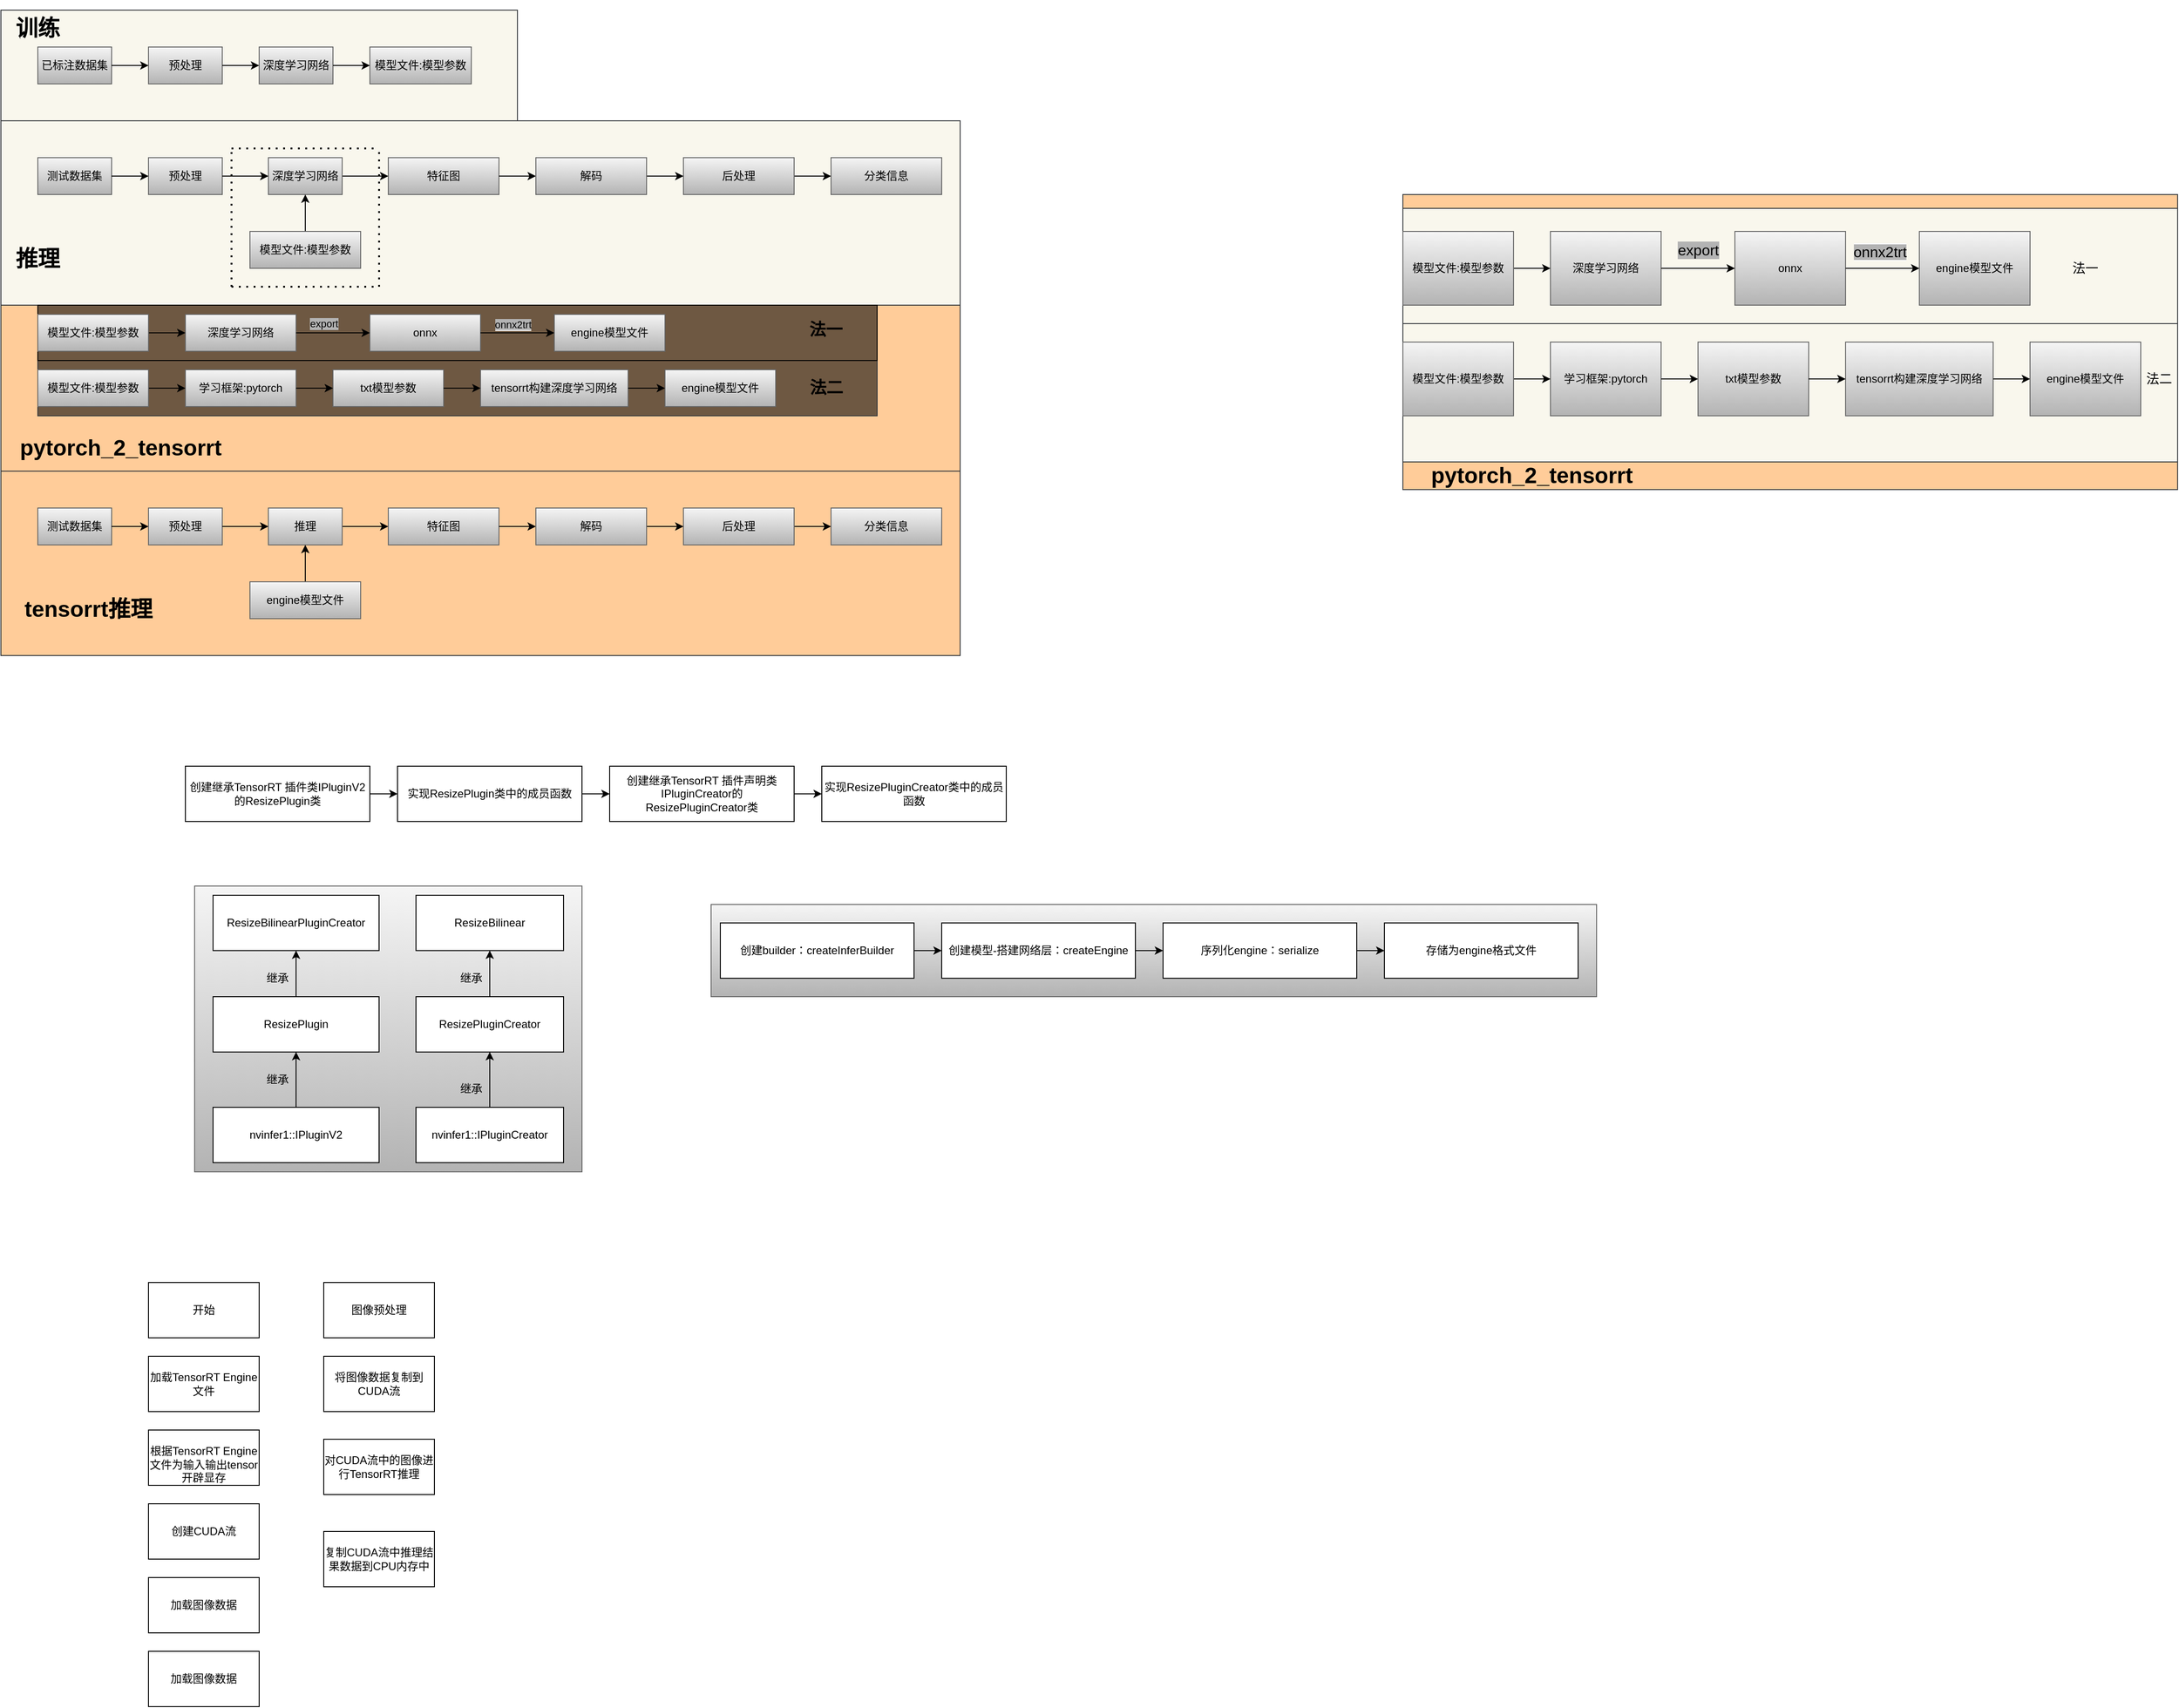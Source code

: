 <mxfile version="15.1.4" type="github">
  <diagram id="8UxI5zDDSqNZYO5CYFuw" name="第 1 页">
    <mxGraphModel dx="1198" dy="610" grid="1" gridSize="10" guides="1" tooltips="1" connect="1" arrows="1" fold="1" page="1" pageScale="1" pageWidth="3300" pageHeight="4681" math="0" shadow="0">
      <root>
        <mxCell id="0" />
        <mxCell id="1" parent="0" />
        <mxCell id="S02xbwRRGeU0A3v8oR35-12" value="" style="rounded=0;whiteSpace=wrap;html=1;gradientColor=#b3b3b3;fillColor=#f5f5f5;strokeColor=#666666;" parent="1" vertex="1">
          <mxGeometry x="970" y="1010" width="960" height="100" as="geometry" />
        </mxCell>
        <mxCell id="91bVKzT9zRqBgBeDqGgl-28" value="" style="group" parent="1" vertex="1" connectable="0">
          <mxGeometry x="200" y="40" width="560" height="120" as="geometry" />
        </mxCell>
        <mxCell id="91bVKzT9zRqBgBeDqGgl-25" value="" style="rounded=0;whiteSpace=wrap;html=1;fillColor=#f9f7ed;strokeColor=#36393d;" parent="91bVKzT9zRqBgBeDqGgl-28" vertex="1">
          <mxGeometry width="560" height="120" as="geometry" />
        </mxCell>
        <mxCell id="91bVKzT9zRqBgBeDqGgl-1" value="已标注数据集" style="rounded=0;whiteSpace=wrap;html=1;gradientColor=#b3b3b3;fillColor=#f5f5f5;strokeColor=#666666;" parent="91bVKzT9zRqBgBeDqGgl-28" vertex="1">
          <mxGeometry x="40" y="40" width="80" height="40" as="geometry" />
        </mxCell>
        <mxCell id="91bVKzT9zRqBgBeDqGgl-2" value="预处理" style="rounded=0;whiteSpace=wrap;html=1;gradientColor=#b3b3b3;fillColor=#f5f5f5;strokeColor=#666666;" parent="91bVKzT9zRqBgBeDqGgl-28" vertex="1">
          <mxGeometry x="160" y="40" width="80" height="40" as="geometry" />
        </mxCell>
        <mxCell id="91bVKzT9zRqBgBeDqGgl-6" value="" style="edgeStyle=orthogonalEdgeStyle;rounded=0;orthogonalLoop=1;jettySize=auto;html=1;" parent="91bVKzT9zRqBgBeDqGgl-28" source="91bVKzT9zRqBgBeDqGgl-1" target="91bVKzT9zRqBgBeDqGgl-2" edge="1">
          <mxGeometry relative="1" as="geometry" />
        </mxCell>
        <mxCell id="91bVKzT9zRqBgBeDqGgl-3" value="深度学习网络" style="rounded=0;whiteSpace=wrap;html=1;gradientColor=#b3b3b3;fillColor=#f5f5f5;strokeColor=#666666;" parent="91bVKzT9zRqBgBeDqGgl-28" vertex="1">
          <mxGeometry x="280" y="40" width="80" height="40" as="geometry" />
        </mxCell>
        <mxCell id="91bVKzT9zRqBgBeDqGgl-7" value="" style="edgeStyle=orthogonalEdgeStyle;rounded=0;orthogonalLoop=1;jettySize=auto;html=1;" parent="91bVKzT9zRqBgBeDqGgl-28" source="91bVKzT9zRqBgBeDqGgl-2" target="91bVKzT9zRqBgBeDqGgl-3" edge="1">
          <mxGeometry relative="1" as="geometry" />
        </mxCell>
        <mxCell id="91bVKzT9zRqBgBeDqGgl-4" value="模型文件:模型参数" style="rounded=0;whiteSpace=wrap;html=1;gradientColor=#b3b3b3;fillColor=#f5f5f5;strokeColor=#666666;" parent="91bVKzT9zRqBgBeDqGgl-28" vertex="1">
          <mxGeometry x="400" y="40" width="110" height="40" as="geometry" />
        </mxCell>
        <mxCell id="91bVKzT9zRqBgBeDqGgl-8" value="" style="edgeStyle=orthogonalEdgeStyle;rounded=0;orthogonalLoop=1;jettySize=auto;html=1;" parent="91bVKzT9zRqBgBeDqGgl-28" source="91bVKzT9zRqBgBeDqGgl-3" target="91bVKzT9zRqBgBeDqGgl-4" edge="1">
          <mxGeometry relative="1" as="geometry" />
        </mxCell>
        <mxCell id="91bVKzT9zRqBgBeDqGgl-32" value="&lt;h1&gt;训练&lt;/h1&gt;" style="text;html=1;strokeColor=none;fillColor=none;align=center;verticalAlign=middle;whiteSpace=wrap;rounded=0;" parent="91bVKzT9zRqBgBeDqGgl-28" vertex="1">
          <mxGeometry width="80" height="40" as="geometry" />
        </mxCell>
        <mxCell id="91bVKzT9zRqBgBeDqGgl-146" value="" style="group" parent="1" vertex="1" connectable="0">
          <mxGeometry x="200" y="160" width="1040" height="200" as="geometry" />
        </mxCell>
        <mxCell id="91bVKzT9zRqBgBeDqGgl-29" value="" style="rounded=0;whiteSpace=wrap;html=1;fillColor=#f9f7ed;strokeColor=#36393d;" parent="91bVKzT9zRqBgBeDqGgl-146" vertex="1">
          <mxGeometry width="1040" height="200" as="geometry" />
        </mxCell>
        <mxCell id="91bVKzT9zRqBgBeDqGgl-30" value="" style="group" parent="91bVKzT9zRqBgBeDqGgl-146" vertex="1" connectable="0">
          <mxGeometry x="40" y="40" width="960" height="120" as="geometry" />
        </mxCell>
        <mxCell id="91bVKzT9zRqBgBeDqGgl-9" value="测试数据集" style="rounded=0;whiteSpace=wrap;html=1;gradientColor=#b3b3b3;fillColor=#f5f5f5;strokeColor=#666666;" parent="91bVKzT9zRqBgBeDqGgl-30" vertex="1">
          <mxGeometry width="80" height="40" as="geometry" />
        </mxCell>
        <mxCell id="91bVKzT9zRqBgBeDqGgl-10" value="预处理" style="rounded=0;whiteSpace=wrap;html=1;gradientColor=#b3b3b3;fillColor=#f5f5f5;strokeColor=#666666;" parent="91bVKzT9zRqBgBeDqGgl-30" vertex="1">
          <mxGeometry x="120" width="80" height="40" as="geometry" />
        </mxCell>
        <mxCell id="91bVKzT9zRqBgBeDqGgl-17" value="" style="edgeStyle=orthogonalEdgeStyle;rounded=0;orthogonalLoop=1;jettySize=auto;html=1;" parent="91bVKzT9zRqBgBeDqGgl-30" source="91bVKzT9zRqBgBeDqGgl-9" target="91bVKzT9zRqBgBeDqGgl-10" edge="1">
          <mxGeometry relative="1" as="geometry" />
        </mxCell>
        <mxCell id="91bVKzT9zRqBgBeDqGgl-33" value="&lt;h1&gt;推理&lt;/h1&gt;" style="text;html=1;strokeColor=none;fillColor=none;align=center;verticalAlign=middle;whiteSpace=wrap;rounded=0;" parent="91bVKzT9zRqBgBeDqGgl-146" vertex="1">
          <mxGeometry y="130" width="80" height="40" as="geometry" />
        </mxCell>
        <mxCell id="91bVKzT9zRqBgBeDqGgl-13" value="特征图" style="rounded=0;whiteSpace=wrap;html=1;gradientColor=#b3b3b3;fillColor=#f5f5f5;strokeColor=#666666;" parent="91bVKzT9zRqBgBeDqGgl-146" vertex="1">
          <mxGeometry x="420" y="40" width="120" height="40" as="geometry" />
        </mxCell>
        <mxCell id="91bVKzT9zRqBgBeDqGgl-19" value="" style="edgeStyle=orthogonalEdgeStyle;rounded=0;orthogonalLoop=1;jettySize=auto;html=1;" parent="91bVKzT9zRqBgBeDqGgl-146" source="91bVKzT9zRqBgBeDqGgl-11" target="91bVKzT9zRqBgBeDqGgl-13" edge="1">
          <mxGeometry as="geometry" />
        </mxCell>
        <mxCell id="91bVKzT9zRqBgBeDqGgl-20" value="" style="edgeStyle=orthogonalEdgeStyle;rounded=0;orthogonalLoop=1;jettySize=auto;html=1;" parent="91bVKzT9zRqBgBeDqGgl-146" source="91bVKzT9zRqBgBeDqGgl-13" target="91bVKzT9zRqBgBeDqGgl-14" edge="1">
          <mxGeometry as="geometry" />
        </mxCell>
        <mxCell id="91bVKzT9zRqBgBeDqGgl-11" value="深度学习网络" style="rounded=0;whiteSpace=wrap;html=1;gradientColor=#b3b3b3;fillColor=#f5f5f5;strokeColor=#666666;" parent="91bVKzT9zRqBgBeDqGgl-146" vertex="1">
          <mxGeometry x="290" y="40" width="80" height="40" as="geometry" />
        </mxCell>
        <mxCell id="91bVKzT9zRqBgBeDqGgl-18" value="" style="edgeStyle=orthogonalEdgeStyle;rounded=0;orthogonalLoop=1;jettySize=auto;html=1;" parent="91bVKzT9zRqBgBeDqGgl-146" source="91bVKzT9zRqBgBeDqGgl-10" target="91bVKzT9zRqBgBeDqGgl-11" edge="1">
          <mxGeometry as="geometry" />
        </mxCell>
        <mxCell id="91bVKzT9zRqBgBeDqGgl-24" value="" style="edgeStyle=orthogonalEdgeStyle;rounded=0;orthogonalLoop=1;jettySize=auto;html=1;" parent="91bVKzT9zRqBgBeDqGgl-146" source="91bVKzT9zRqBgBeDqGgl-12" target="91bVKzT9zRqBgBeDqGgl-11" edge="1">
          <mxGeometry as="geometry" />
        </mxCell>
        <mxCell id="91bVKzT9zRqBgBeDqGgl-12" value="模型文件:模型参数" style="rounded=0;whiteSpace=wrap;html=1;gradientColor=#b3b3b3;fillColor=#f5f5f5;strokeColor=#666666;" parent="91bVKzT9zRqBgBeDqGgl-146" vertex="1">
          <mxGeometry x="270" y="120" width="120" height="40" as="geometry" />
        </mxCell>
        <mxCell id="91bVKzT9zRqBgBeDqGgl-22" value="分类信息" style="rounded=0;whiteSpace=wrap;html=1;gradientColor=#b3b3b3;fillColor=#f5f5f5;strokeColor=#666666;" parent="91bVKzT9zRqBgBeDqGgl-146" vertex="1">
          <mxGeometry x="900" y="40" width="120" height="40" as="geometry" />
        </mxCell>
        <mxCell id="91bVKzT9zRqBgBeDqGgl-23" value="" style="edgeStyle=orthogonalEdgeStyle;rounded=0;orthogonalLoop=1;jettySize=auto;html=1;" parent="91bVKzT9zRqBgBeDqGgl-146" source="91bVKzT9zRqBgBeDqGgl-15" target="91bVKzT9zRqBgBeDqGgl-22" edge="1">
          <mxGeometry as="geometry" />
        </mxCell>
        <mxCell id="91bVKzT9zRqBgBeDqGgl-15" value="后处理" style="rounded=0;whiteSpace=wrap;html=1;gradientColor=#b3b3b3;fillColor=#f5f5f5;strokeColor=#666666;" parent="91bVKzT9zRqBgBeDqGgl-146" vertex="1">
          <mxGeometry x="740" y="40" width="120" height="40" as="geometry" />
        </mxCell>
        <mxCell id="91bVKzT9zRqBgBeDqGgl-21" value="" style="edgeStyle=orthogonalEdgeStyle;rounded=0;orthogonalLoop=1;jettySize=auto;html=1;" parent="91bVKzT9zRqBgBeDqGgl-146" source="91bVKzT9zRqBgBeDqGgl-14" target="91bVKzT9zRqBgBeDqGgl-15" edge="1">
          <mxGeometry as="geometry" />
        </mxCell>
        <mxCell id="91bVKzT9zRqBgBeDqGgl-14" value="解码" style="rounded=0;whiteSpace=wrap;html=1;gradientColor=#b3b3b3;fillColor=#f5f5f5;strokeColor=#666666;" parent="91bVKzT9zRqBgBeDqGgl-146" vertex="1">
          <mxGeometry x="580" y="40" width="120" height="40" as="geometry" />
        </mxCell>
        <mxCell id="91bVKzT9zRqBgBeDqGgl-108" value="" style="group" parent="91bVKzT9zRqBgBeDqGgl-146" vertex="1" connectable="0">
          <mxGeometry x="250" y="30" width="160" height="150" as="geometry" />
        </mxCell>
        <mxCell id="91bVKzT9zRqBgBeDqGgl-99" value="" style="endArrow=none;dashed=1;html=1;dashPattern=1 3;strokeWidth=2;" parent="91bVKzT9zRqBgBeDqGgl-108" edge="1">
          <mxGeometry x="180.5" y="180" width="50" height="50" as="geometry">
            <mxPoint x="160" y="150" as="sourcePoint" />
            <mxPoint x="160" as="targetPoint" />
          </mxGeometry>
        </mxCell>
        <mxCell id="91bVKzT9zRqBgBeDqGgl-98" value="" style="endArrow=none;dashed=1;html=1;dashPattern=1 3;strokeWidth=2;" parent="91bVKzT9zRqBgBeDqGgl-108" edge="1">
          <mxGeometry x="200" y="180" width="50" height="50" as="geometry">
            <mxPoint y="150" as="sourcePoint" />
            <mxPoint as="targetPoint" />
          </mxGeometry>
        </mxCell>
        <mxCell id="91bVKzT9zRqBgBeDqGgl-100" value="" style="endArrow=none;dashed=1;html=1;dashPattern=1 3;strokeWidth=2;" parent="91bVKzT9zRqBgBeDqGgl-108" edge="1">
          <mxGeometry x="200" y="160" width="50" height="50" as="geometry">
            <mxPoint as="sourcePoint" />
            <mxPoint x="160" as="targetPoint" />
          </mxGeometry>
        </mxCell>
        <mxCell id="91bVKzT9zRqBgBeDqGgl-102" value="" style="endArrow=none;dashed=1;html=1;dashPattern=1 3;strokeWidth=2;" parent="91bVKzT9zRqBgBeDqGgl-108" edge="1">
          <mxGeometry x="200" y="180" width="50" height="50" as="geometry">
            <mxPoint y="150" as="sourcePoint" />
            <mxPoint x="160" y="150" as="targetPoint" />
          </mxGeometry>
        </mxCell>
        <mxCell id="91bVKzT9zRqBgBeDqGgl-148" value="" style="group" parent="1" vertex="1" connectable="0">
          <mxGeometry x="200" y="540" width="1040" height="200" as="geometry" />
        </mxCell>
        <mxCell id="91bVKzT9zRqBgBeDqGgl-149" value="" style="rounded=0;whiteSpace=wrap;html=1;fillColor=#ffcc99;strokeColor=#36393d;" parent="91bVKzT9zRqBgBeDqGgl-148" vertex="1">
          <mxGeometry width="1040" height="200" as="geometry" />
        </mxCell>
        <mxCell id="91bVKzT9zRqBgBeDqGgl-150" value="" style="group" parent="91bVKzT9zRqBgBeDqGgl-148" vertex="1" connectable="0">
          <mxGeometry x="40" y="40" width="960" height="120" as="geometry" />
        </mxCell>
        <mxCell id="91bVKzT9zRqBgBeDqGgl-151" value="测试数据集" style="rounded=0;whiteSpace=wrap;html=1;gradientColor=#b3b3b3;fillColor=#f5f5f5;strokeColor=#666666;" parent="91bVKzT9zRqBgBeDqGgl-150" vertex="1">
          <mxGeometry width="80" height="40" as="geometry" />
        </mxCell>
        <mxCell id="91bVKzT9zRqBgBeDqGgl-152" value="预处理" style="rounded=0;whiteSpace=wrap;html=1;gradientColor=#b3b3b3;fillColor=#f5f5f5;strokeColor=#666666;" parent="91bVKzT9zRqBgBeDqGgl-150" vertex="1">
          <mxGeometry x="120" width="80" height="40" as="geometry" />
        </mxCell>
        <mxCell id="91bVKzT9zRqBgBeDqGgl-153" value="" style="edgeStyle=orthogonalEdgeStyle;rounded=0;orthogonalLoop=1;jettySize=auto;html=1;" parent="91bVKzT9zRqBgBeDqGgl-150" source="91bVKzT9zRqBgBeDqGgl-151" target="91bVKzT9zRqBgBeDqGgl-152" edge="1">
          <mxGeometry relative="1" as="geometry" />
        </mxCell>
        <mxCell id="91bVKzT9zRqBgBeDqGgl-154" value="&lt;h1&gt;tensorrt推理&lt;/h1&gt;" style="text;html=1;strokeColor=none;fillColor=none;align=center;verticalAlign=middle;whiteSpace=wrap;rounded=0;" parent="91bVKzT9zRqBgBeDqGgl-148" vertex="1">
          <mxGeometry x="20" y="130" width="150" height="40" as="geometry" />
        </mxCell>
        <mxCell id="91bVKzT9zRqBgBeDqGgl-155" value="特征图" style="rounded=0;whiteSpace=wrap;html=1;gradientColor=#b3b3b3;fillColor=#f5f5f5;strokeColor=#666666;" parent="91bVKzT9zRqBgBeDqGgl-148" vertex="1">
          <mxGeometry x="420" y="40" width="120" height="40" as="geometry" />
        </mxCell>
        <mxCell id="91bVKzT9zRqBgBeDqGgl-156" value="" style="edgeStyle=orthogonalEdgeStyle;rounded=0;orthogonalLoop=1;jettySize=auto;html=1;" parent="91bVKzT9zRqBgBeDqGgl-148" source="91bVKzT9zRqBgBeDqGgl-158" target="91bVKzT9zRqBgBeDqGgl-155" edge="1">
          <mxGeometry as="geometry" />
        </mxCell>
        <mxCell id="91bVKzT9zRqBgBeDqGgl-157" value="" style="edgeStyle=orthogonalEdgeStyle;rounded=0;orthogonalLoop=1;jettySize=auto;html=1;" parent="91bVKzT9zRqBgBeDqGgl-148" source="91bVKzT9zRqBgBeDqGgl-155" target="91bVKzT9zRqBgBeDqGgl-166" edge="1">
          <mxGeometry as="geometry" />
        </mxCell>
        <mxCell id="91bVKzT9zRqBgBeDqGgl-158" value="推理" style="rounded=0;whiteSpace=wrap;html=1;gradientColor=#b3b3b3;fillColor=#f5f5f5;strokeColor=#666666;" parent="91bVKzT9zRqBgBeDqGgl-148" vertex="1">
          <mxGeometry x="290" y="40" width="80" height="40" as="geometry" />
        </mxCell>
        <mxCell id="91bVKzT9zRqBgBeDqGgl-159" value="" style="edgeStyle=orthogonalEdgeStyle;rounded=0;orthogonalLoop=1;jettySize=auto;html=1;" parent="91bVKzT9zRqBgBeDqGgl-148" source="91bVKzT9zRqBgBeDqGgl-152" target="91bVKzT9zRqBgBeDqGgl-158" edge="1">
          <mxGeometry as="geometry" />
        </mxCell>
        <mxCell id="91bVKzT9zRqBgBeDqGgl-160" value="" style="edgeStyle=orthogonalEdgeStyle;rounded=0;orthogonalLoop=1;jettySize=auto;html=1;" parent="91bVKzT9zRqBgBeDqGgl-148" source="91bVKzT9zRqBgBeDqGgl-161" target="91bVKzT9zRqBgBeDqGgl-158" edge="1">
          <mxGeometry as="geometry" />
        </mxCell>
        <mxCell id="91bVKzT9zRqBgBeDqGgl-161" value="engine模型文件" style="rounded=0;whiteSpace=wrap;html=1;gradientColor=#b3b3b3;fillColor=#f5f5f5;strokeColor=#666666;" parent="91bVKzT9zRqBgBeDqGgl-148" vertex="1">
          <mxGeometry x="270" y="120" width="120" height="40" as="geometry" />
        </mxCell>
        <mxCell id="91bVKzT9zRqBgBeDqGgl-162" value="分类信息" style="rounded=0;whiteSpace=wrap;html=1;gradientColor=#b3b3b3;fillColor=#f5f5f5;strokeColor=#666666;" parent="91bVKzT9zRqBgBeDqGgl-148" vertex="1">
          <mxGeometry x="900" y="40" width="120" height="40" as="geometry" />
        </mxCell>
        <mxCell id="91bVKzT9zRqBgBeDqGgl-163" value="" style="edgeStyle=orthogonalEdgeStyle;rounded=0;orthogonalLoop=1;jettySize=auto;html=1;" parent="91bVKzT9zRqBgBeDqGgl-148" source="91bVKzT9zRqBgBeDqGgl-164" target="91bVKzT9zRqBgBeDqGgl-162" edge="1">
          <mxGeometry as="geometry" />
        </mxCell>
        <mxCell id="91bVKzT9zRqBgBeDqGgl-164" value="后处理" style="rounded=0;whiteSpace=wrap;html=1;gradientColor=#b3b3b3;fillColor=#f5f5f5;strokeColor=#666666;" parent="91bVKzT9zRqBgBeDqGgl-148" vertex="1">
          <mxGeometry x="740" y="40" width="120" height="40" as="geometry" />
        </mxCell>
        <mxCell id="91bVKzT9zRqBgBeDqGgl-165" value="" style="edgeStyle=orthogonalEdgeStyle;rounded=0;orthogonalLoop=1;jettySize=auto;html=1;" parent="91bVKzT9zRqBgBeDqGgl-148" source="91bVKzT9zRqBgBeDqGgl-166" target="91bVKzT9zRqBgBeDqGgl-164" edge="1">
          <mxGeometry as="geometry" />
        </mxCell>
        <mxCell id="91bVKzT9zRqBgBeDqGgl-166" value="解码" style="rounded=0;whiteSpace=wrap;html=1;gradientColor=#b3b3b3;fillColor=#f5f5f5;strokeColor=#666666;" parent="91bVKzT9zRqBgBeDqGgl-148" vertex="1">
          <mxGeometry x="580" y="40" width="120" height="40" as="geometry" />
        </mxCell>
        <mxCell id="91bVKzT9zRqBgBeDqGgl-198" value="" style="group" parent="1" vertex="1" connectable="0">
          <mxGeometry x="200" y="360" width="1040" height="180" as="geometry" />
        </mxCell>
        <mxCell id="91bVKzT9zRqBgBeDqGgl-197" value="" style="rounded=0;whiteSpace=wrap;html=1;labelBackgroundColor=#B3B3B3;fillColor=#ffcc99;strokeColor=#36393d;" parent="91bVKzT9zRqBgBeDqGgl-198" vertex="1">
          <mxGeometry width="1040" height="180" as="geometry" />
        </mxCell>
        <mxCell id="91bVKzT9zRqBgBeDqGgl-143" value="&lt;h1&gt;pytorch_2_tensorrt&lt;/h1&gt;" style="text;html=1;strokeColor=none;fillColor=none;align=center;verticalAlign=middle;whiteSpace=wrap;rounded=0;" parent="91bVKzT9zRqBgBeDqGgl-198" vertex="1">
          <mxGeometry x="20" y="140" width="220" height="30" as="geometry" />
        </mxCell>
        <mxCell id="91bVKzT9zRqBgBeDqGgl-196" value="" style="group" parent="91bVKzT9zRqBgBeDqGgl-198" vertex="1" connectable="0">
          <mxGeometry x="40" width="910" height="120" as="geometry" />
        </mxCell>
        <mxCell id="91bVKzT9zRqBgBeDqGgl-190" value="" style="group" parent="91bVKzT9zRqBgBeDqGgl-196" vertex="1" connectable="0">
          <mxGeometry y="60" width="910" height="60" as="geometry" />
        </mxCell>
        <mxCell id="91bVKzT9zRqBgBeDqGgl-129" value="" style="rounded=0;whiteSpace=wrap;html=1;strokeColor=#36393d;fillColor=#6E5842;" parent="91bVKzT9zRqBgBeDqGgl-190" vertex="1">
          <mxGeometry width="910" height="60" as="geometry" />
        </mxCell>
        <mxCell id="91bVKzT9zRqBgBeDqGgl-115" value="学习框架:pytorch" style="rounded=0;whiteSpace=wrap;html=1;gradientColor=#b3b3b3;fillColor=#f5f5f5;strokeColor=#666666;" parent="91bVKzT9zRqBgBeDqGgl-190" vertex="1">
          <mxGeometry x="160" y="10" width="120" height="40" as="geometry" />
        </mxCell>
        <mxCell id="91bVKzT9zRqBgBeDqGgl-116" value="" style="edgeStyle=orthogonalEdgeStyle;rounded=0;orthogonalLoop=1;jettySize=auto;html=1;" parent="91bVKzT9zRqBgBeDqGgl-190" source="91bVKzT9zRqBgBeDqGgl-117" target="91bVKzT9zRqBgBeDqGgl-115" edge="1">
          <mxGeometry y="-70" as="geometry" />
        </mxCell>
        <mxCell id="91bVKzT9zRqBgBeDqGgl-117" value="模型文件:模型参数" style="rounded=0;whiteSpace=wrap;html=1;gradientColor=#b3b3b3;fillColor=#f5f5f5;strokeColor=#666666;" parent="91bVKzT9zRqBgBeDqGgl-190" vertex="1">
          <mxGeometry y="10" width="120" height="40" as="geometry" />
        </mxCell>
        <mxCell id="91bVKzT9zRqBgBeDqGgl-119" value="txt模型参数" style="rounded=0;whiteSpace=wrap;html=1;gradientColor=#b3b3b3;fillColor=#f5f5f5;strokeColor=#666666;" parent="91bVKzT9zRqBgBeDqGgl-190" vertex="1">
          <mxGeometry x="320" y="10" width="120" height="40" as="geometry" />
        </mxCell>
        <mxCell id="91bVKzT9zRqBgBeDqGgl-133" value="" style="edgeStyle=orthogonalEdgeStyle;rounded=0;orthogonalLoop=1;jettySize=auto;html=1;" parent="91bVKzT9zRqBgBeDqGgl-190" source="91bVKzT9zRqBgBeDqGgl-115" target="91bVKzT9zRqBgBeDqGgl-119" edge="1">
          <mxGeometry y="-70" as="geometry" />
        </mxCell>
        <mxCell id="91bVKzT9zRqBgBeDqGgl-121" value="tensorrt构建深度学习网络" style="rounded=0;whiteSpace=wrap;html=1;gradientColor=#b3b3b3;fillColor=#f5f5f5;strokeColor=#666666;" parent="91bVKzT9zRqBgBeDqGgl-190" vertex="1">
          <mxGeometry x="480" y="10" width="160" height="40" as="geometry" />
        </mxCell>
        <mxCell id="91bVKzT9zRqBgBeDqGgl-123" value="" style="edgeStyle=orthogonalEdgeStyle;rounded=0;orthogonalLoop=1;jettySize=auto;html=1;" parent="91bVKzT9zRqBgBeDqGgl-190" source="91bVKzT9zRqBgBeDqGgl-119" target="91bVKzT9zRqBgBeDqGgl-121" edge="1">
          <mxGeometry y="-70" as="geometry" />
        </mxCell>
        <mxCell id="91bVKzT9zRqBgBeDqGgl-122" value="engine模型文件" style="rounded=0;whiteSpace=wrap;html=1;gradientColor=#b3b3b3;fillColor=#f5f5f5;strokeColor=#666666;" parent="91bVKzT9zRqBgBeDqGgl-190" vertex="1">
          <mxGeometry x="680" y="10" width="120" height="40" as="geometry" />
        </mxCell>
        <mxCell id="91bVKzT9zRqBgBeDqGgl-124" value="" style="edgeStyle=orthogonalEdgeStyle;rounded=0;orthogonalLoop=1;jettySize=auto;html=1;" parent="91bVKzT9zRqBgBeDqGgl-190" source="91bVKzT9zRqBgBeDqGgl-121" target="91bVKzT9zRqBgBeDqGgl-122" edge="1">
          <mxGeometry y="-70" as="geometry" />
        </mxCell>
        <mxCell id="91bVKzT9zRqBgBeDqGgl-131" value="&lt;h2&gt;法二&lt;/h2&gt;" style="text;html=1;strokeColor=none;fillColor=none;align=center;verticalAlign=middle;whiteSpace=wrap;rounded=0;" parent="91bVKzT9zRqBgBeDqGgl-190" vertex="1">
          <mxGeometry x="830" y="10" width="50" height="40" as="geometry" />
        </mxCell>
        <mxCell id="91bVKzT9zRqBgBeDqGgl-193" value="" style="group" parent="91bVKzT9zRqBgBeDqGgl-196" vertex="1" connectable="0">
          <mxGeometry width="910" height="60" as="geometry" />
        </mxCell>
        <mxCell id="91bVKzT9zRqBgBeDqGgl-178" value="" style="rounded=0;whiteSpace=wrap;html=1;fillColor=#6E5842;" parent="91bVKzT9zRqBgBeDqGgl-193" vertex="1">
          <mxGeometry width="910" height="60" as="geometry" />
        </mxCell>
        <mxCell id="91bVKzT9zRqBgBeDqGgl-183" value="" style="group" parent="91bVKzT9zRqBgBeDqGgl-193" vertex="1" connectable="0">
          <mxGeometry x="740" y="20" width="130" height="40" as="geometry" />
        </mxCell>
        <mxCell id="91bVKzT9zRqBgBeDqGgl-127" value="&lt;h2&gt;法一&lt;/h2&gt;" style="text;html=1;strokeColor=none;fillColor=none;align=center;verticalAlign=middle;whiteSpace=wrap;rounded=0;" parent="91bVKzT9zRqBgBeDqGgl-183" vertex="1">
          <mxGeometry x="90" y="-6.67" width="48.9" height="26.67" as="geometry" />
        </mxCell>
        <mxCell id="91bVKzT9zRqBgBeDqGgl-53" value="深度学习网络" style="rounded=0;whiteSpace=wrap;html=1;gradientColor=#b3b3b3;fillColor=#f5f5f5;strokeColor=#666666;" parent="91bVKzT9zRqBgBeDqGgl-193" vertex="1">
          <mxGeometry x="160" y="10" width="120" height="40" as="geometry" />
        </mxCell>
        <mxCell id="91bVKzT9zRqBgBeDqGgl-111" value="" style="edgeStyle=orthogonalEdgeStyle;rounded=0;orthogonalLoop=1;jettySize=auto;html=1;" parent="91bVKzT9zRqBgBeDqGgl-193" source="91bVKzT9zRqBgBeDqGgl-93" target="91bVKzT9zRqBgBeDqGgl-53" edge="1">
          <mxGeometry y="-100" as="geometry" />
        </mxCell>
        <mxCell id="91bVKzT9zRqBgBeDqGgl-93" value="模型文件:模型参数" style="rounded=0;whiteSpace=wrap;html=1;gradientColor=#b3b3b3;fillColor=#f5f5f5;strokeColor=#666666;" parent="91bVKzT9zRqBgBeDqGgl-193" vertex="1">
          <mxGeometry y="10" width="120" height="40" as="geometry" />
        </mxCell>
        <mxCell id="91bVKzT9zRqBgBeDqGgl-94" value="onnx" style="rounded=0;whiteSpace=wrap;html=1;gradientColor=#b3b3b3;fillColor=#f5f5f5;strokeColor=#666666;" parent="91bVKzT9zRqBgBeDqGgl-193" vertex="1">
          <mxGeometry x="360" y="10" width="120" height="40" as="geometry" />
        </mxCell>
        <mxCell id="91bVKzT9zRqBgBeDqGgl-112" value="" style="edgeStyle=orthogonalEdgeStyle;rounded=0;orthogonalLoop=1;jettySize=auto;html=1;" parent="91bVKzT9zRqBgBeDqGgl-193" source="91bVKzT9zRqBgBeDqGgl-53" target="91bVKzT9zRqBgBeDqGgl-94" edge="1">
          <mxGeometry y="-100" as="geometry" />
        </mxCell>
        <mxCell id="91bVKzT9zRqBgBeDqGgl-174" value="export" style="edgeLabel;html=1;align=center;verticalAlign=middle;resizable=0;points=[];labelBackgroundColor=#B3B3B3;" parent="91bVKzT9zRqBgBeDqGgl-112" vertex="1" connectable="0">
          <mxGeometry relative="1" as="geometry">
            <mxPoint x="-10" y="-10" as="offset" />
          </mxGeometry>
        </mxCell>
        <mxCell id="91bVKzT9zRqBgBeDqGgl-95" value="engine模型文件" style="rounded=0;whiteSpace=wrap;html=1;gradientColor=#b3b3b3;fillColor=#f5f5f5;strokeColor=#666666;" parent="91bVKzT9zRqBgBeDqGgl-193" vertex="1">
          <mxGeometry x="560" y="10" width="120" height="40" as="geometry" />
        </mxCell>
        <mxCell id="91bVKzT9zRqBgBeDqGgl-113" value="" style="edgeStyle=orthogonalEdgeStyle;rounded=0;orthogonalLoop=1;jettySize=auto;html=1;" parent="91bVKzT9zRqBgBeDqGgl-193" source="91bVKzT9zRqBgBeDqGgl-94" target="91bVKzT9zRqBgBeDqGgl-95" edge="1">
          <mxGeometry y="-100" as="geometry" />
        </mxCell>
        <mxCell id="91bVKzT9zRqBgBeDqGgl-175" value="&lt;span style=&quot;background-color: rgb(179 , 179 , 179)&quot;&gt;onnx2trt&lt;/span&gt;" style="edgeLabel;html=1;align=center;verticalAlign=middle;resizable=0;points=[];" parent="91bVKzT9zRqBgBeDqGgl-193" vertex="1" connectable="0">
          <mxGeometry x="530" y="20" as="geometry">
            <mxPoint x="-15" y="1" as="offset" />
          </mxGeometry>
        </mxCell>
        <mxCell id="hynaGmhpuU8hfWFkTGDj-11" value="" style="rounded=0;whiteSpace=wrap;html=1;fontSize=14;fillColor=#ffcc99;strokeColor=#36393d;" parent="1" vertex="1">
          <mxGeometry x="1720" y="240" width="840" height="320" as="geometry" />
        </mxCell>
        <mxCell id="hynaGmhpuU8hfWFkTGDj-12" value="" style="rounded=0;whiteSpace=wrap;html=1;fontSize=14;fillColor=#f9f7ed;strokeColor=#36393d;" parent="1" vertex="1">
          <mxGeometry x="1720" y="255" width="840" height="130" as="geometry" />
        </mxCell>
        <mxCell id="hynaGmhpuU8hfWFkTGDj-13" value="&lt;h1&gt;pytorch_2_tensorrt&lt;/h1&gt;" style="text;html=1;strokeColor=none;fillColor=none;align=center;verticalAlign=middle;whiteSpace=wrap;rounded=0;" parent="1" vertex="1">
          <mxGeometry x="1750" y="530" width="220" height="30" as="geometry" />
        </mxCell>
        <mxCell id="hynaGmhpuU8hfWFkTGDj-14" value="" style="group" parent="1" vertex="1" connectable="0">
          <mxGeometry x="1720" y="280" width="760" height="80" as="geometry" />
        </mxCell>
        <mxCell id="hynaGmhpuU8hfWFkTGDj-15" value="法一" style="text;html=1;strokeColor=none;fillColor=none;align=center;verticalAlign=middle;whiteSpace=wrap;rounded=0;fontSize=14;" parent="hynaGmhpuU8hfWFkTGDj-14" vertex="1">
          <mxGeometry x="720" y="30" width="40" height="20" as="geometry" />
        </mxCell>
        <mxCell id="hynaGmhpuU8hfWFkTGDj-16" value="深度学习网络" style="rounded=0;whiteSpace=wrap;html=1;gradientColor=#b3b3b3;fillColor=#f5f5f5;strokeColor=#666666;" parent="hynaGmhpuU8hfWFkTGDj-14" vertex="1">
          <mxGeometry x="160" width="120" height="80" as="geometry" />
        </mxCell>
        <mxCell id="hynaGmhpuU8hfWFkTGDj-17" value="" style="edgeStyle=orthogonalEdgeStyle;rounded=0;orthogonalLoop=1;jettySize=auto;html=1;" parent="hynaGmhpuU8hfWFkTGDj-14" source="hynaGmhpuU8hfWFkTGDj-18" target="hynaGmhpuU8hfWFkTGDj-16" edge="1">
          <mxGeometry y="-100" as="geometry" />
        </mxCell>
        <mxCell id="hynaGmhpuU8hfWFkTGDj-18" value="模型文件:模型参数" style="rounded=0;whiteSpace=wrap;html=1;gradientColor=#b3b3b3;fillColor=#f5f5f5;strokeColor=#666666;" parent="hynaGmhpuU8hfWFkTGDj-14" vertex="1">
          <mxGeometry width="120" height="80" as="geometry" />
        </mxCell>
        <mxCell id="hynaGmhpuU8hfWFkTGDj-19" value="onnx" style="rounded=0;whiteSpace=wrap;html=1;gradientColor=#b3b3b3;fillColor=#f5f5f5;strokeColor=#666666;" parent="hynaGmhpuU8hfWFkTGDj-14" vertex="1">
          <mxGeometry x="360" width="120" height="80" as="geometry" />
        </mxCell>
        <mxCell id="hynaGmhpuU8hfWFkTGDj-20" value="" style="edgeStyle=orthogonalEdgeStyle;rounded=0;orthogonalLoop=1;jettySize=auto;html=1;" parent="hynaGmhpuU8hfWFkTGDj-14" source="hynaGmhpuU8hfWFkTGDj-16" target="hynaGmhpuU8hfWFkTGDj-19" edge="1">
          <mxGeometry y="-100" as="geometry" />
        </mxCell>
        <mxCell id="hynaGmhpuU8hfWFkTGDj-21" value="&lt;font style=&quot;font-size: 16px&quot;&gt;export&lt;/font&gt;" style="edgeLabel;html=1;align=center;verticalAlign=middle;resizable=0;points=[];labelBackgroundColor=#B3B3B3;fontSize=14;" parent="hynaGmhpuU8hfWFkTGDj-20" vertex="1" connectable="0">
          <mxGeometry relative="1" as="geometry">
            <mxPoint y="-20" as="offset" />
          </mxGeometry>
        </mxCell>
        <mxCell id="hynaGmhpuU8hfWFkTGDj-22" value="engine模型文件" style="rounded=0;whiteSpace=wrap;html=1;gradientColor=#b3b3b3;fillColor=#f5f5f5;strokeColor=#666666;" parent="hynaGmhpuU8hfWFkTGDj-14" vertex="1">
          <mxGeometry x="560" width="120" height="80" as="geometry" />
        </mxCell>
        <mxCell id="hynaGmhpuU8hfWFkTGDj-23" value="" style="edgeStyle=orthogonalEdgeStyle;rounded=0;orthogonalLoop=1;jettySize=auto;html=1;" parent="hynaGmhpuU8hfWFkTGDj-14" source="hynaGmhpuU8hfWFkTGDj-19" target="hynaGmhpuU8hfWFkTGDj-22" edge="1">
          <mxGeometry y="-100" as="geometry" />
        </mxCell>
        <mxCell id="hynaGmhpuU8hfWFkTGDj-24" value="&lt;font style=&quot;font-size: 16px&quot;&gt;&lt;span style=&quot;background-color: rgb(179 , 179 , 179)&quot;&gt;onnx2trt&lt;/span&gt;&lt;/font&gt;" style="edgeLabel;html=1;align=center;verticalAlign=middle;resizable=0;points=[];" parent="hynaGmhpuU8hfWFkTGDj-14" vertex="1" connectable="0">
          <mxGeometry x="530" y="10" as="geometry">
            <mxPoint x="-13" y="12" as="offset" />
          </mxGeometry>
        </mxCell>
        <mxCell id="hynaGmhpuU8hfWFkTGDj-25" value="" style="group;fillColor=#f9f7ed;strokeColor=#36393d;" parent="1" vertex="1" connectable="0">
          <mxGeometry x="1720" y="400" width="840" height="130" as="geometry" />
        </mxCell>
        <mxCell id="hynaGmhpuU8hfWFkTGDj-26" value="" style="rounded=0;whiteSpace=wrap;html=1;fontSize=14;fillColor=#f9f7ed;strokeColor=#36393d;" parent="hynaGmhpuU8hfWFkTGDj-25" vertex="1">
          <mxGeometry y="-20" width="840" height="150" as="geometry" />
        </mxCell>
        <mxCell id="hynaGmhpuU8hfWFkTGDj-27" value="法二" style="text;html=1;strokeColor=none;fillColor=none;align=center;verticalAlign=middle;whiteSpace=wrap;rounded=0;fontSize=14;" parent="hynaGmhpuU8hfWFkTGDj-25" vertex="1">
          <mxGeometry x="800" y="30" width="40" height="20" as="geometry" />
        </mxCell>
        <mxCell id="hynaGmhpuU8hfWFkTGDj-28" value="学习框架:pytorch" style="rounded=0;whiteSpace=wrap;html=1;gradientColor=#b3b3b3;fillColor=#f5f5f5;strokeColor=#666666;" parent="hynaGmhpuU8hfWFkTGDj-25" vertex="1">
          <mxGeometry x="160" width="120" height="80" as="geometry" />
        </mxCell>
        <mxCell id="hynaGmhpuU8hfWFkTGDj-29" value="" style="edgeStyle=orthogonalEdgeStyle;rounded=0;orthogonalLoop=1;jettySize=auto;html=1;" parent="hynaGmhpuU8hfWFkTGDj-25" source="hynaGmhpuU8hfWFkTGDj-30" target="hynaGmhpuU8hfWFkTGDj-28" edge="1">
          <mxGeometry y="-70" as="geometry" />
        </mxCell>
        <mxCell id="hynaGmhpuU8hfWFkTGDj-30" value="模型文件:模型参数" style="rounded=0;whiteSpace=wrap;html=1;gradientColor=#b3b3b3;fillColor=#f5f5f5;strokeColor=#666666;" parent="hynaGmhpuU8hfWFkTGDj-25" vertex="1">
          <mxGeometry width="120" height="80" as="geometry" />
        </mxCell>
        <mxCell id="hynaGmhpuU8hfWFkTGDj-31" value="txt模型参数" style="rounded=0;whiteSpace=wrap;html=1;gradientColor=#b3b3b3;fillColor=#f5f5f5;strokeColor=#666666;" parent="hynaGmhpuU8hfWFkTGDj-25" vertex="1">
          <mxGeometry x="320" width="120" height="80" as="geometry" />
        </mxCell>
        <mxCell id="hynaGmhpuU8hfWFkTGDj-32" value="" style="edgeStyle=orthogonalEdgeStyle;rounded=0;orthogonalLoop=1;jettySize=auto;html=1;" parent="hynaGmhpuU8hfWFkTGDj-25" source="hynaGmhpuU8hfWFkTGDj-28" target="hynaGmhpuU8hfWFkTGDj-31" edge="1">
          <mxGeometry y="-70" as="geometry" />
        </mxCell>
        <mxCell id="hynaGmhpuU8hfWFkTGDj-33" value="tensorrt构建深度学习网络" style="rounded=0;whiteSpace=wrap;html=1;gradientColor=#b3b3b3;fillColor=#f5f5f5;strokeColor=#666666;" parent="hynaGmhpuU8hfWFkTGDj-25" vertex="1">
          <mxGeometry x="480" width="160" height="80" as="geometry" />
        </mxCell>
        <mxCell id="hynaGmhpuU8hfWFkTGDj-34" value="" style="edgeStyle=orthogonalEdgeStyle;rounded=0;orthogonalLoop=1;jettySize=auto;html=1;" parent="hynaGmhpuU8hfWFkTGDj-25" source="hynaGmhpuU8hfWFkTGDj-31" target="hynaGmhpuU8hfWFkTGDj-33" edge="1">
          <mxGeometry y="-70" as="geometry" />
        </mxCell>
        <mxCell id="hynaGmhpuU8hfWFkTGDj-35" value="engine模型文件" style="rounded=0;whiteSpace=wrap;html=1;gradientColor=#b3b3b3;fillColor=#f5f5f5;strokeColor=#666666;" parent="hynaGmhpuU8hfWFkTGDj-25" vertex="1">
          <mxGeometry x="680" width="120" height="80" as="geometry" />
        </mxCell>
        <mxCell id="hynaGmhpuU8hfWFkTGDj-36" value="" style="edgeStyle=orthogonalEdgeStyle;rounded=0;orthogonalLoop=1;jettySize=auto;html=1;" parent="hynaGmhpuU8hfWFkTGDj-25" source="hynaGmhpuU8hfWFkTGDj-33" target="hynaGmhpuU8hfWFkTGDj-35" edge="1">
          <mxGeometry y="-70" as="geometry" />
        </mxCell>
        <mxCell id="zM6WOUxZVbB425My2PGX-19" value="" style="edgeStyle=orthogonalEdgeStyle;rounded=0;orthogonalLoop=1;jettySize=auto;html=1;" parent="1" source="zM6WOUxZVbB425My2PGX-6" target="zM6WOUxZVbB425My2PGX-7" edge="1">
          <mxGeometry relative="1" as="geometry" />
        </mxCell>
        <mxCell id="zM6WOUxZVbB425My2PGX-6" value="创建继承TensorRT 插件声明类IPluginCreator的ResizePluginCreator类" style="rounded=0;whiteSpace=wrap;html=1;" parent="1" vertex="1">
          <mxGeometry x="860" y="860" width="200" height="60" as="geometry" />
        </mxCell>
        <mxCell id="zM6WOUxZVbB425My2PGX-7" value="实现ResizePluginCreator类中的成员函数" style="whiteSpace=wrap;html=1;" parent="1" vertex="1">
          <mxGeometry x="1090" y="860" width="200" height="60" as="geometry" />
        </mxCell>
        <mxCell id="zM6WOUxZVbB425My2PGX-17" value="" style="edgeStyle=orthogonalEdgeStyle;rounded=0;orthogonalLoop=1;jettySize=auto;html=1;" parent="1" source="zM6WOUxZVbB425My2PGX-9" target="zM6WOUxZVbB425My2PGX-10" edge="1">
          <mxGeometry relative="1" as="geometry" />
        </mxCell>
        <mxCell id="zM6WOUxZVbB425My2PGX-9" value="创建继承TensorRT 插件类IPluginV2的ResizePlugin类" style="rounded=0;whiteSpace=wrap;html=1;" parent="1" vertex="1">
          <mxGeometry x="400" y="860" width="200" height="60" as="geometry" />
        </mxCell>
        <mxCell id="zM6WOUxZVbB425My2PGX-18" value="" style="edgeStyle=orthogonalEdgeStyle;rounded=0;orthogonalLoop=1;jettySize=auto;html=1;" parent="1" source="zM6WOUxZVbB425My2PGX-10" target="zM6WOUxZVbB425My2PGX-6" edge="1">
          <mxGeometry relative="1" as="geometry" />
        </mxCell>
        <mxCell id="zM6WOUxZVbB425My2PGX-10" value="实现ResizePlugin类中的成员函数" style="whiteSpace=wrap;html=1;" parent="1" vertex="1">
          <mxGeometry x="630" y="860" width="200" height="60" as="geometry" />
        </mxCell>
        <mxCell id="BciI1RIQ2xKS4l1zpY78-10" value="" style="group" parent="1" vertex="1" connectable="0">
          <mxGeometry x="410" y="990" width="420" height="310" as="geometry" />
        </mxCell>
        <mxCell id="5lS5bGCtiUgwyxmi78YG-12" value="" style="rounded=0;whiteSpace=wrap;html=1;fillColor=#f5f5f5;strokeColor=#666666;gradientColor=#b3b3b3;" parent="BciI1RIQ2xKS4l1zpY78-10" vertex="1">
          <mxGeometry width="420" height="310" as="geometry" />
        </mxCell>
        <mxCell id="5lS5bGCtiUgwyxmi78YG-1" value="nvinfer1::IPluginV2" style="rounded=0;whiteSpace=wrap;html=1;" parent="BciI1RIQ2xKS4l1zpY78-10" vertex="1">
          <mxGeometry x="20" y="240" width="180" height="60" as="geometry" />
        </mxCell>
        <mxCell id="5lS5bGCtiUgwyxmi78YG-2" value="nvinfer1::IPluginCreator" style="whiteSpace=wrap;html=1;" parent="BciI1RIQ2xKS4l1zpY78-10" vertex="1">
          <mxGeometry x="240" y="240" width="160" height="60" as="geometry" />
        </mxCell>
        <mxCell id="5lS5bGCtiUgwyxmi78YG-3" value="ResizePlugin" style="rounded=0;whiteSpace=wrap;html=1;" parent="BciI1RIQ2xKS4l1zpY78-10" vertex="1">
          <mxGeometry x="20" y="120" width="180" height="60" as="geometry" />
        </mxCell>
        <mxCell id="BciI1RIQ2xKS4l1zpY78-1" value="" style="edgeStyle=orthogonalEdgeStyle;rounded=0;orthogonalLoop=1;jettySize=auto;html=1;" parent="BciI1RIQ2xKS4l1zpY78-10" source="5lS5bGCtiUgwyxmi78YG-1" target="5lS5bGCtiUgwyxmi78YG-3" edge="1">
          <mxGeometry relative="1" as="geometry" />
        </mxCell>
        <mxCell id="5lS5bGCtiUgwyxmi78YG-4" value="ResizePluginCreator" style="rounded=0;whiteSpace=wrap;html=1;" parent="BciI1RIQ2xKS4l1zpY78-10" vertex="1">
          <mxGeometry x="240" y="120" width="160" height="60" as="geometry" />
        </mxCell>
        <mxCell id="BciI1RIQ2xKS4l1zpY78-5" value="" style="edgeStyle=orthogonalEdgeStyle;rounded=0;orthogonalLoop=1;jettySize=auto;html=1;" parent="BciI1RIQ2xKS4l1zpY78-10" source="5lS5bGCtiUgwyxmi78YG-2" target="5lS5bGCtiUgwyxmi78YG-4" edge="1">
          <mxGeometry relative="1" as="geometry" />
        </mxCell>
        <mxCell id="5lS5bGCtiUgwyxmi78YG-5" value="ResizeBilinearPluginCreator" style="rounded=0;whiteSpace=wrap;html=1;" parent="BciI1RIQ2xKS4l1zpY78-10" vertex="1">
          <mxGeometry x="20" y="10" width="180" height="60" as="geometry" />
        </mxCell>
        <mxCell id="BciI1RIQ2xKS4l1zpY78-2" value="" style="edgeStyle=orthogonalEdgeStyle;rounded=0;orthogonalLoop=1;jettySize=auto;html=1;" parent="BciI1RIQ2xKS4l1zpY78-10" source="5lS5bGCtiUgwyxmi78YG-3" target="5lS5bGCtiUgwyxmi78YG-5" edge="1">
          <mxGeometry relative="1" as="geometry" />
        </mxCell>
        <mxCell id="5lS5bGCtiUgwyxmi78YG-6" value="ResizeBilinear" style="rounded=0;whiteSpace=wrap;html=1;" parent="BciI1RIQ2xKS4l1zpY78-10" vertex="1">
          <mxGeometry x="240" y="10" width="160" height="60" as="geometry" />
        </mxCell>
        <mxCell id="BciI1RIQ2xKS4l1zpY78-6" value="" style="edgeStyle=orthogonalEdgeStyle;rounded=0;orthogonalLoop=1;jettySize=auto;html=1;" parent="BciI1RIQ2xKS4l1zpY78-10" source="5lS5bGCtiUgwyxmi78YG-4" target="5lS5bGCtiUgwyxmi78YG-6" edge="1">
          <mxGeometry relative="1" as="geometry" />
        </mxCell>
        <mxCell id="BciI1RIQ2xKS4l1zpY78-3" value="继承" style="text;html=1;strokeColor=none;fillColor=none;align=center;verticalAlign=middle;whiteSpace=wrap;rounded=0;" parent="BciI1RIQ2xKS4l1zpY78-10" vertex="1">
          <mxGeometry x="70" y="200" width="40" height="20" as="geometry" />
        </mxCell>
        <mxCell id="BciI1RIQ2xKS4l1zpY78-4" value="继承" style="text;html=1;strokeColor=none;fillColor=none;align=center;verticalAlign=middle;whiteSpace=wrap;rounded=0;" parent="BciI1RIQ2xKS4l1zpY78-10" vertex="1">
          <mxGeometry x="70" y="90" width="40" height="20" as="geometry" />
        </mxCell>
        <mxCell id="BciI1RIQ2xKS4l1zpY78-7" value="继承" style="text;html=1;strokeColor=none;fillColor=none;align=center;verticalAlign=middle;whiteSpace=wrap;rounded=0;" parent="BciI1RIQ2xKS4l1zpY78-10" vertex="1">
          <mxGeometry x="280" y="210" width="40" height="20" as="geometry" />
        </mxCell>
        <mxCell id="BciI1RIQ2xKS4l1zpY78-8" value="继承" style="text;html=1;strokeColor=none;fillColor=none;align=center;verticalAlign=middle;whiteSpace=wrap;rounded=0;" parent="BciI1RIQ2xKS4l1zpY78-10" vertex="1">
          <mxGeometry x="280" y="90" width="40" height="20" as="geometry" />
        </mxCell>
        <mxCell id="S02xbwRRGeU0A3v8oR35-9" value="" style="edgeStyle=orthogonalEdgeStyle;rounded=0;orthogonalLoop=1;jettySize=auto;html=1;" parent="1" source="S02xbwRRGeU0A3v8oR35-1" target="S02xbwRRGeU0A3v8oR35-2" edge="1">
          <mxGeometry relative="1" as="geometry" />
        </mxCell>
        <mxCell id="S02xbwRRGeU0A3v8oR35-1" value="创建builder：createInferBuilder" style="rounded=0;whiteSpace=wrap;html=1;" parent="1" vertex="1">
          <mxGeometry x="980" y="1030" width="210" height="60" as="geometry" />
        </mxCell>
        <mxCell id="S02xbwRRGeU0A3v8oR35-10" value="" style="edgeStyle=orthogonalEdgeStyle;rounded=0;orthogonalLoop=1;jettySize=auto;html=1;" parent="1" source="S02xbwRRGeU0A3v8oR35-2" target="S02xbwRRGeU0A3v8oR35-3" edge="1">
          <mxGeometry relative="1" as="geometry" />
        </mxCell>
        <mxCell id="S02xbwRRGeU0A3v8oR35-2" value="创建模型-搭建网络层：createEngine" style="rounded=0;whiteSpace=wrap;html=1;" parent="1" vertex="1">
          <mxGeometry x="1220" y="1030" width="210" height="60" as="geometry" />
        </mxCell>
        <mxCell id="S02xbwRRGeU0A3v8oR35-11" value="" style="edgeStyle=orthogonalEdgeStyle;rounded=0;orthogonalLoop=1;jettySize=auto;html=1;" parent="1" source="S02xbwRRGeU0A3v8oR35-3" target="S02xbwRRGeU0A3v8oR35-4" edge="1">
          <mxGeometry relative="1" as="geometry" />
        </mxCell>
        <mxCell id="S02xbwRRGeU0A3v8oR35-3" value="序列化engine：serialize" style="rounded=0;whiteSpace=wrap;html=1;" parent="1" vertex="1">
          <mxGeometry x="1460" y="1030" width="210" height="60" as="geometry" />
        </mxCell>
        <mxCell id="S02xbwRRGeU0A3v8oR35-4" value="存储为engine格式文件" style="rounded=0;whiteSpace=wrap;html=1;" parent="1" vertex="1">
          <mxGeometry x="1700" y="1030" width="210" height="60" as="geometry" />
        </mxCell>
        <mxCell id="yogwxDKvkyeA2El64vvN-1" value="开始" style="rounded=0;whiteSpace=wrap;html=1;" vertex="1" parent="1">
          <mxGeometry x="360" y="1420" width="120" height="60" as="geometry" />
        </mxCell>
        <mxCell id="yogwxDKvkyeA2El64vvN-2" value="&lt;span lang=&quot;EN-US&quot;&gt;加载TensorRT Engine&lt;/span&gt;&lt;span&gt;文件&lt;/span&gt;" style="rounded=0;whiteSpace=wrap;html=1;" vertex="1" parent="1">
          <mxGeometry x="360" y="1500" width="120" height="60" as="geometry" />
        </mxCell>
        <mxCell id="yogwxDKvkyeA2El64vvN-3" value="&lt;br&gt;&lt;span lang=&quot;EN-US&quot;&gt;根据TensorRT Engine&lt;/span&gt;&lt;span&gt;文件为输入输出tensor开辟显存&lt;/span&gt;" style="rounded=0;whiteSpace=wrap;html=1;" vertex="1" parent="1">
          <mxGeometry x="360" y="1580" width="120" height="60" as="geometry" />
        </mxCell>
        <mxCell id="yogwxDKvkyeA2El64vvN-4" value="创建CUDA流" style="rounded=0;whiteSpace=wrap;html=1;" vertex="1" parent="1">
          <mxGeometry x="360" y="1660" width="120" height="60" as="geometry" />
        </mxCell>
        <mxCell id="yogwxDKvkyeA2El64vvN-5" value="加载图像数据" style="rounded=0;whiteSpace=wrap;html=1;" vertex="1" parent="1">
          <mxGeometry x="360" y="1740" width="120" height="60" as="geometry" />
        </mxCell>
        <mxCell id="yogwxDKvkyeA2El64vvN-6" value="加载图像数据" style="rounded=0;whiteSpace=wrap;html=1;" vertex="1" parent="1">
          <mxGeometry x="360" y="1820" width="120" height="60" as="geometry" />
        </mxCell>
        <mxCell id="yogwxDKvkyeA2El64vvN-7" value="图像预处理" style="rounded=0;whiteSpace=wrap;html=1;" vertex="1" parent="1">
          <mxGeometry x="550" y="1420" width="120" height="60" as="geometry" />
        </mxCell>
        <mxCell id="yogwxDKvkyeA2El64vvN-8" value="将图像数据复制到CUDA流" style="rounded=0;whiteSpace=wrap;html=1;" vertex="1" parent="1">
          <mxGeometry x="550" y="1500" width="120" height="60" as="geometry" />
        </mxCell>
        <mxCell id="yogwxDKvkyeA2El64vvN-9" value="对CUDA流中的图像进行TensorRT推理" style="rounded=0;whiteSpace=wrap;html=1;" vertex="1" parent="1">
          <mxGeometry x="550" y="1590" width="120" height="60" as="geometry" />
        </mxCell>
        <mxCell id="yogwxDKvkyeA2El64vvN-10" value="复制CUDA流中推理结果数据到CPU内存中" style="rounded=0;whiteSpace=wrap;html=1;" vertex="1" parent="1">
          <mxGeometry x="550" y="1690" width="120" height="60" as="geometry" />
        </mxCell>
      </root>
    </mxGraphModel>
  </diagram>
</mxfile>
